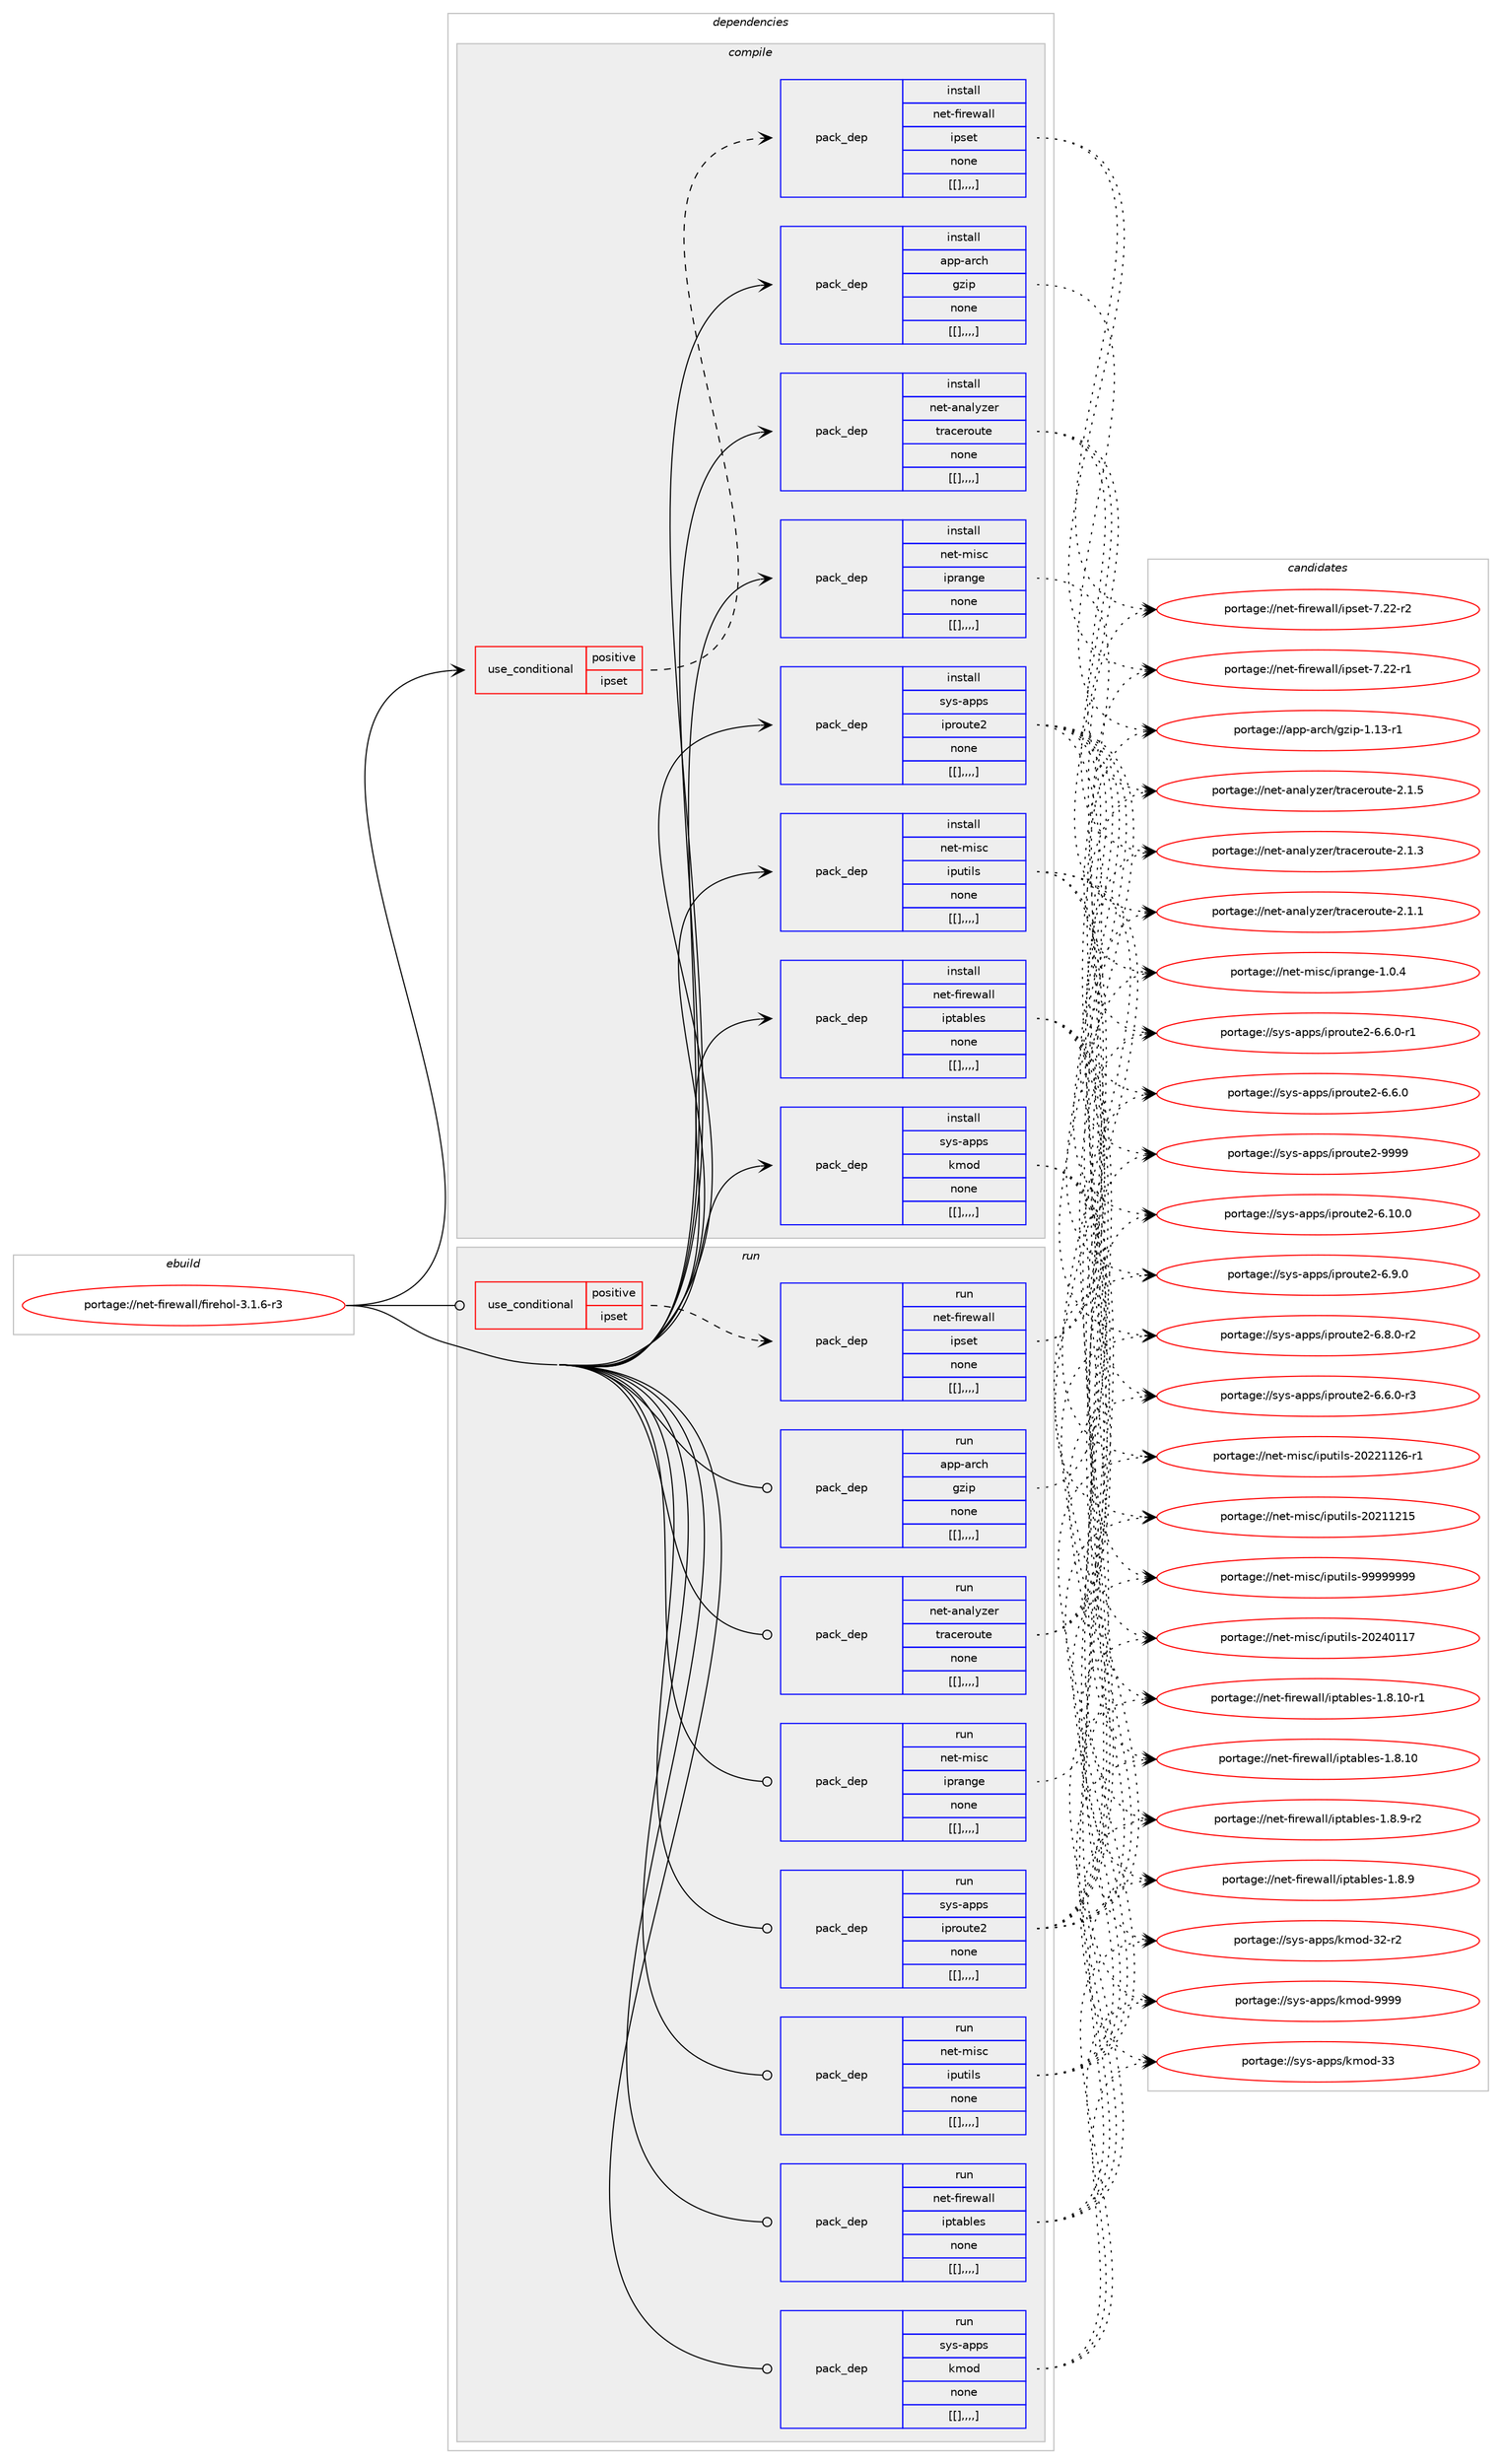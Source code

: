 digraph prolog {

# *************
# Graph options
# *************

newrank=true;
concentrate=true;
compound=true;
graph [rankdir=LR,fontname=Helvetica,fontsize=10,ranksep=1.5];#, ranksep=2.5, nodesep=0.2];
edge  [arrowhead=vee];
node  [fontname=Helvetica,fontsize=10];

# **********
# The ebuild
# **********

subgraph cluster_leftcol {
color=gray;
label=<<i>ebuild</i>>;
id [label="portage://net-firewall/firehol-3.1.6-r3", color=red, width=4, href="../net-firewall/firehol-3.1.6-r3.svg"];
}

# ****************
# The dependencies
# ****************

subgraph cluster_midcol {
color=gray;
label=<<i>dependencies</i>>;
subgraph cluster_compile {
fillcolor="#eeeeee";
style=filled;
label=<<i>compile</i>>;
subgraph cond94802 {
dependency365705 [label=<<TABLE BORDER="0" CELLBORDER="1" CELLSPACING="0" CELLPADDING="4"><TR><TD ROWSPAN="3" CELLPADDING="10">use_conditional</TD></TR><TR><TD>positive</TD></TR><TR><TD>ipset</TD></TR></TABLE>>, shape=none, color=red];
subgraph pack268150 {
dependency365706 [label=<<TABLE BORDER="0" CELLBORDER="1" CELLSPACING="0" CELLPADDING="4" WIDTH="220"><TR><TD ROWSPAN="6" CELLPADDING="30">pack_dep</TD></TR><TR><TD WIDTH="110">install</TD></TR><TR><TD>net-firewall</TD></TR><TR><TD>ipset</TD></TR><TR><TD>none</TD></TR><TR><TD>[[],,,,]</TD></TR></TABLE>>, shape=none, color=blue];
}
dependency365705:e -> dependency365706:w [weight=20,style="dashed",arrowhead="vee"];
}
id:e -> dependency365705:w [weight=20,style="solid",arrowhead="vee"];
subgraph pack268151 {
dependency365707 [label=<<TABLE BORDER="0" CELLBORDER="1" CELLSPACING="0" CELLPADDING="4" WIDTH="220"><TR><TD ROWSPAN="6" CELLPADDING="30">pack_dep</TD></TR><TR><TD WIDTH="110">install</TD></TR><TR><TD>app-arch</TD></TR><TR><TD>gzip</TD></TR><TR><TD>none</TD></TR><TR><TD>[[],,,,]</TD></TR></TABLE>>, shape=none, color=blue];
}
id:e -> dependency365707:w [weight=20,style="solid",arrowhead="vee"];
subgraph pack268152 {
dependency365708 [label=<<TABLE BORDER="0" CELLBORDER="1" CELLSPACING="0" CELLPADDING="4" WIDTH="220"><TR><TD ROWSPAN="6" CELLPADDING="30">pack_dep</TD></TR><TR><TD WIDTH="110">install</TD></TR><TR><TD>net-analyzer</TD></TR><TR><TD>traceroute</TD></TR><TR><TD>none</TD></TR><TR><TD>[[],,,,]</TD></TR></TABLE>>, shape=none, color=blue];
}
id:e -> dependency365708:w [weight=20,style="solid",arrowhead="vee"];
subgraph pack268153 {
dependency365709 [label=<<TABLE BORDER="0" CELLBORDER="1" CELLSPACING="0" CELLPADDING="4" WIDTH="220"><TR><TD ROWSPAN="6" CELLPADDING="30">pack_dep</TD></TR><TR><TD WIDTH="110">install</TD></TR><TR><TD>net-firewall</TD></TR><TR><TD>iptables</TD></TR><TR><TD>none</TD></TR><TR><TD>[[],,,,]</TD></TR></TABLE>>, shape=none, color=blue];
}
id:e -> dependency365709:w [weight=20,style="solid",arrowhead="vee"];
subgraph pack268154 {
dependency365710 [label=<<TABLE BORDER="0" CELLBORDER="1" CELLSPACING="0" CELLPADDING="4" WIDTH="220"><TR><TD ROWSPAN="6" CELLPADDING="30">pack_dep</TD></TR><TR><TD WIDTH="110">install</TD></TR><TR><TD>net-misc</TD></TR><TR><TD>iprange</TD></TR><TR><TD>none</TD></TR><TR><TD>[[],,,,]</TD></TR></TABLE>>, shape=none, color=blue];
}
id:e -> dependency365710:w [weight=20,style="solid",arrowhead="vee"];
subgraph pack268155 {
dependency365711 [label=<<TABLE BORDER="0" CELLBORDER="1" CELLSPACING="0" CELLPADDING="4" WIDTH="220"><TR><TD ROWSPAN="6" CELLPADDING="30">pack_dep</TD></TR><TR><TD WIDTH="110">install</TD></TR><TR><TD>net-misc</TD></TR><TR><TD>iputils</TD></TR><TR><TD>none</TD></TR><TR><TD>[[],,,,]</TD></TR></TABLE>>, shape=none, color=blue];
}
id:e -> dependency365711:w [weight=20,style="solid",arrowhead="vee"];
subgraph pack268156 {
dependency365712 [label=<<TABLE BORDER="0" CELLBORDER="1" CELLSPACING="0" CELLPADDING="4" WIDTH="220"><TR><TD ROWSPAN="6" CELLPADDING="30">pack_dep</TD></TR><TR><TD WIDTH="110">install</TD></TR><TR><TD>sys-apps</TD></TR><TR><TD>iproute2</TD></TR><TR><TD>none</TD></TR><TR><TD>[[],,,,]</TD></TR></TABLE>>, shape=none, color=blue];
}
id:e -> dependency365712:w [weight=20,style="solid",arrowhead="vee"];
subgraph pack268157 {
dependency365713 [label=<<TABLE BORDER="0" CELLBORDER="1" CELLSPACING="0" CELLPADDING="4" WIDTH="220"><TR><TD ROWSPAN="6" CELLPADDING="30">pack_dep</TD></TR><TR><TD WIDTH="110">install</TD></TR><TR><TD>sys-apps</TD></TR><TR><TD>kmod</TD></TR><TR><TD>none</TD></TR><TR><TD>[[],,,,]</TD></TR></TABLE>>, shape=none, color=blue];
}
id:e -> dependency365713:w [weight=20,style="solid",arrowhead="vee"];
}
subgraph cluster_compileandrun {
fillcolor="#eeeeee";
style=filled;
label=<<i>compile and run</i>>;
}
subgraph cluster_run {
fillcolor="#eeeeee";
style=filled;
label=<<i>run</i>>;
subgraph cond94803 {
dependency365714 [label=<<TABLE BORDER="0" CELLBORDER="1" CELLSPACING="0" CELLPADDING="4"><TR><TD ROWSPAN="3" CELLPADDING="10">use_conditional</TD></TR><TR><TD>positive</TD></TR><TR><TD>ipset</TD></TR></TABLE>>, shape=none, color=red];
subgraph pack268158 {
dependency365715 [label=<<TABLE BORDER="0" CELLBORDER="1" CELLSPACING="0" CELLPADDING="4" WIDTH="220"><TR><TD ROWSPAN="6" CELLPADDING="30">pack_dep</TD></TR><TR><TD WIDTH="110">run</TD></TR><TR><TD>net-firewall</TD></TR><TR><TD>ipset</TD></TR><TR><TD>none</TD></TR><TR><TD>[[],,,,]</TD></TR></TABLE>>, shape=none, color=blue];
}
dependency365714:e -> dependency365715:w [weight=20,style="dashed",arrowhead="vee"];
}
id:e -> dependency365714:w [weight=20,style="solid",arrowhead="odot"];
subgraph pack268159 {
dependency365716 [label=<<TABLE BORDER="0" CELLBORDER="1" CELLSPACING="0" CELLPADDING="4" WIDTH="220"><TR><TD ROWSPAN="6" CELLPADDING="30">pack_dep</TD></TR><TR><TD WIDTH="110">run</TD></TR><TR><TD>app-arch</TD></TR><TR><TD>gzip</TD></TR><TR><TD>none</TD></TR><TR><TD>[[],,,,]</TD></TR></TABLE>>, shape=none, color=blue];
}
id:e -> dependency365716:w [weight=20,style="solid",arrowhead="odot"];
subgraph pack268160 {
dependency365717 [label=<<TABLE BORDER="0" CELLBORDER="1" CELLSPACING="0" CELLPADDING="4" WIDTH="220"><TR><TD ROWSPAN="6" CELLPADDING="30">pack_dep</TD></TR><TR><TD WIDTH="110">run</TD></TR><TR><TD>net-analyzer</TD></TR><TR><TD>traceroute</TD></TR><TR><TD>none</TD></TR><TR><TD>[[],,,,]</TD></TR></TABLE>>, shape=none, color=blue];
}
id:e -> dependency365717:w [weight=20,style="solid",arrowhead="odot"];
subgraph pack268161 {
dependency365718 [label=<<TABLE BORDER="0" CELLBORDER="1" CELLSPACING="0" CELLPADDING="4" WIDTH="220"><TR><TD ROWSPAN="6" CELLPADDING="30">pack_dep</TD></TR><TR><TD WIDTH="110">run</TD></TR><TR><TD>net-firewall</TD></TR><TR><TD>iptables</TD></TR><TR><TD>none</TD></TR><TR><TD>[[],,,,]</TD></TR></TABLE>>, shape=none, color=blue];
}
id:e -> dependency365718:w [weight=20,style="solid",arrowhead="odot"];
subgraph pack268162 {
dependency365719 [label=<<TABLE BORDER="0" CELLBORDER="1" CELLSPACING="0" CELLPADDING="4" WIDTH="220"><TR><TD ROWSPAN="6" CELLPADDING="30">pack_dep</TD></TR><TR><TD WIDTH="110">run</TD></TR><TR><TD>net-misc</TD></TR><TR><TD>iprange</TD></TR><TR><TD>none</TD></TR><TR><TD>[[],,,,]</TD></TR></TABLE>>, shape=none, color=blue];
}
id:e -> dependency365719:w [weight=20,style="solid",arrowhead="odot"];
subgraph pack268163 {
dependency365720 [label=<<TABLE BORDER="0" CELLBORDER="1" CELLSPACING="0" CELLPADDING="4" WIDTH="220"><TR><TD ROWSPAN="6" CELLPADDING="30">pack_dep</TD></TR><TR><TD WIDTH="110">run</TD></TR><TR><TD>net-misc</TD></TR><TR><TD>iputils</TD></TR><TR><TD>none</TD></TR><TR><TD>[[],,,,]</TD></TR></TABLE>>, shape=none, color=blue];
}
id:e -> dependency365720:w [weight=20,style="solid",arrowhead="odot"];
subgraph pack268164 {
dependency365721 [label=<<TABLE BORDER="0" CELLBORDER="1" CELLSPACING="0" CELLPADDING="4" WIDTH="220"><TR><TD ROWSPAN="6" CELLPADDING="30">pack_dep</TD></TR><TR><TD WIDTH="110">run</TD></TR><TR><TD>sys-apps</TD></TR><TR><TD>iproute2</TD></TR><TR><TD>none</TD></TR><TR><TD>[[],,,,]</TD></TR></TABLE>>, shape=none, color=blue];
}
id:e -> dependency365721:w [weight=20,style="solid",arrowhead="odot"];
subgraph pack268165 {
dependency365722 [label=<<TABLE BORDER="0" CELLBORDER="1" CELLSPACING="0" CELLPADDING="4" WIDTH="220"><TR><TD ROWSPAN="6" CELLPADDING="30">pack_dep</TD></TR><TR><TD WIDTH="110">run</TD></TR><TR><TD>sys-apps</TD></TR><TR><TD>kmod</TD></TR><TR><TD>none</TD></TR><TR><TD>[[],,,,]</TD></TR></TABLE>>, shape=none, color=blue];
}
id:e -> dependency365722:w [weight=20,style="solid",arrowhead="odot"];
}
}

# **************
# The candidates
# **************

subgraph cluster_choices {
rank=same;
color=gray;
label=<<i>candidates</i>>;

subgraph choice268150 {
color=black;
nodesep=1;
choice11010111645102105114101119971081084710511211510111645554650504511450 [label="portage://net-firewall/ipset-7.22-r2", color=red, width=4,href="../net-firewall/ipset-7.22-r2.svg"];
choice11010111645102105114101119971081084710511211510111645554650504511449 [label="portage://net-firewall/ipset-7.22-r1", color=red, width=4,href="../net-firewall/ipset-7.22-r1.svg"];
dependency365706:e -> choice11010111645102105114101119971081084710511211510111645554650504511450:w [style=dotted,weight="100"];
dependency365706:e -> choice11010111645102105114101119971081084710511211510111645554650504511449:w [style=dotted,weight="100"];
}
subgraph choice268151 {
color=black;
nodesep=1;
choice971121124597114991044710312210511245494649514511449 [label="portage://app-arch/gzip-1.13-r1", color=red, width=4,href="../app-arch/gzip-1.13-r1.svg"];
dependency365707:e -> choice971121124597114991044710312210511245494649514511449:w [style=dotted,weight="100"];
}
subgraph choice268152 {
color=black;
nodesep=1;
choice110101116459711097108121122101114471161149799101114111117116101455046494653 [label="portage://net-analyzer/traceroute-2.1.5", color=red, width=4,href="../net-analyzer/traceroute-2.1.5.svg"];
choice110101116459711097108121122101114471161149799101114111117116101455046494651 [label="portage://net-analyzer/traceroute-2.1.3", color=red, width=4,href="../net-analyzer/traceroute-2.1.3.svg"];
choice110101116459711097108121122101114471161149799101114111117116101455046494649 [label="portage://net-analyzer/traceroute-2.1.1", color=red, width=4,href="../net-analyzer/traceroute-2.1.1.svg"];
dependency365708:e -> choice110101116459711097108121122101114471161149799101114111117116101455046494653:w [style=dotted,weight="100"];
dependency365708:e -> choice110101116459711097108121122101114471161149799101114111117116101455046494651:w [style=dotted,weight="100"];
dependency365708:e -> choice110101116459711097108121122101114471161149799101114111117116101455046494649:w [style=dotted,weight="100"];
}
subgraph choice268153 {
color=black;
nodesep=1;
choice1101011164510210511410111997108108471051121169798108101115454946564649484511449 [label="portage://net-firewall/iptables-1.8.10-r1", color=red, width=4,href="../net-firewall/iptables-1.8.10-r1.svg"];
choice110101116451021051141011199710810847105112116979810810111545494656464948 [label="portage://net-firewall/iptables-1.8.10", color=red, width=4,href="../net-firewall/iptables-1.8.10.svg"];
choice11010111645102105114101119971081084710511211697981081011154549465646574511450 [label="portage://net-firewall/iptables-1.8.9-r2", color=red, width=4,href="../net-firewall/iptables-1.8.9-r2.svg"];
choice1101011164510210511410111997108108471051121169798108101115454946564657 [label="portage://net-firewall/iptables-1.8.9", color=red, width=4,href="../net-firewall/iptables-1.8.9.svg"];
dependency365709:e -> choice1101011164510210511410111997108108471051121169798108101115454946564649484511449:w [style=dotted,weight="100"];
dependency365709:e -> choice110101116451021051141011199710810847105112116979810810111545494656464948:w [style=dotted,weight="100"];
dependency365709:e -> choice11010111645102105114101119971081084710511211697981081011154549465646574511450:w [style=dotted,weight="100"];
dependency365709:e -> choice1101011164510210511410111997108108471051121169798108101115454946564657:w [style=dotted,weight="100"];
}
subgraph choice268154 {
color=black;
nodesep=1;
choice11010111645109105115994710511211497110103101454946484652 [label="portage://net-misc/iprange-1.0.4", color=red, width=4,href="../net-misc/iprange-1.0.4.svg"];
dependency365710:e -> choice11010111645109105115994710511211497110103101454946484652:w [style=dotted,weight="100"];
}
subgraph choice268155 {
color=black;
nodesep=1;
choice110101116451091051159947105112117116105108115455757575757575757 [label="portage://net-misc/iputils-99999999", color=red, width=4,href="../net-misc/iputils-99999999.svg"];
choice110101116451091051159947105112117116105108115455048505248494955 [label="portage://net-misc/iputils-20240117", color=red, width=4,href="../net-misc/iputils-20240117.svg"];
choice1101011164510910511599471051121171161051081154550485050494950544511449 [label="portage://net-misc/iputils-20221126-r1", color=red, width=4,href="../net-misc/iputils-20221126-r1.svg"];
choice110101116451091051159947105112117116105108115455048504949504953 [label="portage://net-misc/iputils-20211215", color=red, width=4,href="../net-misc/iputils-20211215.svg"];
dependency365711:e -> choice110101116451091051159947105112117116105108115455757575757575757:w [style=dotted,weight="100"];
dependency365711:e -> choice110101116451091051159947105112117116105108115455048505248494955:w [style=dotted,weight="100"];
dependency365711:e -> choice1101011164510910511599471051121171161051081154550485050494950544511449:w [style=dotted,weight="100"];
dependency365711:e -> choice110101116451091051159947105112117116105108115455048504949504953:w [style=dotted,weight="100"];
}
subgraph choice268156 {
color=black;
nodesep=1;
choice115121115459711211211547105112114111117116101504557575757 [label="portage://sys-apps/iproute2-9999", color=red, width=4,href="../sys-apps/iproute2-9999.svg"];
choice1151211154597112112115471051121141111171161015045544649484648 [label="portage://sys-apps/iproute2-6.10.0", color=red, width=4,href="../sys-apps/iproute2-6.10.0.svg"];
choice11512111545971121121154710511211411111711610150455446574648 [label="portage://sys-apps/iproute2-6.9.0", color=red, width=4,href="../sys-apps/iproute2-6.9.0.svg"];
choice115121115459711211211547105112114111117116101504554465646484511450 [label="portage://sys-apps/iproute2-6.8.0-r2", color=red, width=4,href="../sys-apps/iproute2-6.8.0-r2.svg"];
choice115121115459711211211547105112114111117116101504554465446484511451 [label="portage://sys-apps/iproute2-6.6.0-r3", color=red, width=4,href="../sys-apps/iproute2-6.6.0-r3.svg"];
choice115121115459711211211547105112114111117116101504554465446484511449 [label="portage://sys-apps/iproute2-6.6.0-r1", color=red, width=4,href="../sys-apps/iproute2-6.6.0-r1.svg"];
choice11512111545971121121154710511211411111711610150455446544648 [label="portage://sys-apps/iproute2-6.6.0", color=red, width=4,href="../sys-apps/iproute2-6.6.0.svg"];
dependency365712:e -> choice115121115459711211211547105112114111117116101504557575757:w [style=dotted,weight="100"];
dependency365712:e -> choice1151211154597112112115471051121141111171161015045544649484648:w [style=dotted,weight="100"];
dependency365712:e -> choice11512111545971121121154710511211411111711610150455446574648:w [style=dotted,weight="100"];
dependency365712:e -> choice115121115459711211211547105112114111117116101504554465646484511450:w [style=dotted,weight="100"];
dependency365712:e -> choice115121115459711211211547105112114111117116101504554465446484511451:w [style=dotted,weight="100"];
dependency365712:e -> choice115121115459711211211547105112114111117116101504554465446484511449:w [style=dotted,weight="100"];
dependency365712:e -> choice11512111545971121121154710511211411111711610150455446544648:w [style=dotted,weight="100"];
}
subgraph choice268157 {
color=black;
nodesep=1;
choice1151211154597112112115471071091111004557575757 [label="portage://sys-apps/kmod-9999", color=red, width=4,href="../sys-apps/kmod-9999.svg"];
choice115121115459711211211547107109111100455151 [label="portage://sys-apps/kmod-33", color=red, width=4,href="../sys-apps/kmod-33.svg"];
choice1151211154597112112115471071091111004551504511450 [label="portage://sys-apps/kmod-32-r2", color=red, width=4,href="../sys-apps/kmod-32-r2.svg"];
dependency365713:e -> choice1151211154597112112115471071091111004557575757:w [style=dotted,weight="100"];
dependency365713:e -> choice115121115459711211211547107109111100455151:w [style=dotted,weight="100"];
dependency365713:e -> choice1151211154597112112115471071091111004551504511450:w [style=dotted,weight="100"];
}
subgraph choice268158 {
color=black;
nodesep=1;
choice11010111645102105114101119971081084710511211510111645554650504511450 [label="portage://net-firewall/ipset-7.22-r2", color=red, width=4,href="../net-firewall/ipset-7.22-r2.svg"];
choice11010111645102105114101119971081084710511211510111645554650504511449 [label="portage://net-firewall/ipset-7.22-r1", color=red, width=4,href="../net-firewall/ipset-7.22-r1.svg"];
dependency365715:e -> choice11010111645102105114101119971081084710511211510111645554650504511450:w [style=dotted,weight="100"];
dependency365715:e -> choice11010111645102105114101119971081084710511211510111645554650504511449:w [style=dotted,weight="100"];
}
subgraph choice268159 {
color=black;
nodesep=1;
choice971121124597114991044710312210511245494649514511449 [label="portage://app-arch/gzip-1.13-r1", color=red, width=4,href="../app-arch/gzip-1.13-r1.svg"];
dependency365716:e -> choice971121124597114991044710312210511245494649514511449:w [style=dotted,weight="100"];
}
subgraph choice268160 {
color=black;
nodesep=1;
choice110101116459711097108121122101114471161149799101114111117116101455046494653 [label="portage://net-analyzer/traceroute-2.1.5", color=red, width=4,href="../net-analyzer/traceroute-2.1.5.svg"];
choice110101116459711097108121122101114471161149799101114111117116101455046494651 [label="portage://net-analyzer/traceroute-2.1.3", color=red, width=4,href="../net-analyzer/traceroute-2.1.3.svg"];
choice110101116459711097108121122101114471161149799101114111117116101455046494649 [label="portage://net-analyzer/traceroute-2.1.1", color=red, width=4,href="../net-analyzer/traceroute-2.1.1.svg"];
dependency365717:e -> choice110101116459711097108121122101114471161149799101114111117116101455046494653:w [style=dotted,weight="100"];
dependency365717:e -> choice110101116459711097108121122101114471161149799101114111117116101455046494651:w [style=dotted,weight="100"];
dependency365717:e -> choice110101116459711097108121122101114471161149799101114111117116101455046494649:w [style=dotted,weight="100"];
}
subgraph choice268161 {
color=black;
nodesep=1;
choice1101011164510210511410111997108108471051121169798108101115454946564649484511449 [label="portage://net-firewall/iptables-1.8.10-r1", color=red, width=4,href="../net-firewall/iptables-1.8.10-r1.svg"];
choice110101116451021051141011199710810847105112116979810810111545494656464948 [label="portage://net-firewall/iptables-1.8.10", color=red, width=4,href="../net-firewall/iptables-1.8.10.svg"];
choice11010111645102105114101119971081084710511211697981081011154549465646574511450 [label="portage://net-firewall/iptables-1.8.9-r2", color=red, width=4,href="../net-firewall/iptables-1.8.9-r2.svg"];
choice1101011164510210511410111997108108471051121169798108101115454946564657 [label="portage://net-firewall/iptables-1.8.9", color=red, width=4,href="../net-firewall/iptables-1.8.9.svg"];
dependency365718:e -> choice1101011164510210511410111997108108471051121169798108101115454946564649484511449:w [style=dotted,weight="100"];
dependency365718:e -> choice110101116451021051141011199710810847105112116979810810111545494656464948:w [style=dotted,weight="100"];
dependency365718:e -> choice11010111645102105114101119971081084710511211697981081011154549465646574511450:w [style=dotted,weight="100"];
dependency365718:e -> choice1101011164510210511410111997108108471051121169798108101115454946564657:w [style=dotted,weight="100"];
}
subgraph choice268162 {
color=black;
nodesep=1;
choice11010111645109105115994710511211497110103101454946484652 [label="portage://net-misc/iprange-1.0.4", color=red, width=4,href="../net-misc/iprange-1.0.4.svg"];
dependency365719:e -> choice11010111645109105115994710511211497110103101454946484652:w [style=dotted,weight="100"];
}
subgraph choice268163 {
color=black;
nodesep=1;
choice110101116451091051159947105112117116105108115455757575757575757 [label="portage://net-misc/iputils-99999999", color=red, width=4,href="../net-misc/iputils-99999999.svg"];
choice110101116451091051159947105112117116105108115455048505248494955 [label="portage://net-misc/iputils-20240117", color=red, width=4,href="../net-misc/iputils-20240117.svg"];
choice1101011164510910511599471051121171161051081154550485050494950544511449 [label="portage://net-misc/iputils-20221126-r1", color=red, width=4,href="../net-misc/iputils-20221126-r1.svg"];
choice110101116451091051159947105112117116105108115455048504949504953 [label="portage://net-misc/iputils-20211215", color=red, width=4,href="../net-misc/iputils-20211215.svg"];
dependency365720:e -> choice110101116451091051159947105112117116105108115455757575757575757:w [style=dotted,weight="100"];
dependency365720:e -> choice110101116451091051159947105112117116105108115455048505248494955:w [style=dotted,weight="100"];
dependency365720:e -> choice1101011164510910511599471051121171161051081154550485050494950544511449:w [style=dotted,weight="100"];
dependency365720:e -> choice110101116451091051159947105112117116105108115455048504949504953:w [style=dotted,weight="100"];
}
subgraph choice268164 {
color=black;
nodesep=1;
choice115121115459711211211547105112114111117116101504557575757 [label="portage://sys-apps/iproute2-9999", color=red, width=4,href="../sys-apps/iproute2-9999.svg"];
choice1151211154597112112115471051121141111171161015045544649484648 [label="portage://sys-apps/iproute2-6.10.0", color=red, width=4,href="../sys-apps/iproute2-6.10.0.svg"];
choice11512111545971121121154710511211411111711610150455446574648 [label="portage://sys-apps/iproute2-6.9.0", color=red, width=4,href="../sys-apps/iproute2-6.9.0.svg"];
choice115121115459711211211547105112114111117116101504554465646484511450 [label="portage://sys-apps/iproute2-6.8.0-r2", color=red, width=4,href="../sys-apps/iproute2-6.8.0-r2.svg"];
choice115121115459711211211547105112114111117116101504554465446484511451 [label="portage://sys-apps/iproute2-6.6.0-r3", color=red, width=4,href="../sys-apps/iproute2-6.6.0-r3.svg"];
choice115121115459711211211547105112114111117116101504554465446484511449 [label="portage://sys-apps/iproute2-6.6.0-r1", color=red, width=4,href="../sys-apps/iproute2-6.6.0-r1.svg"];
choice11512111545971121121154710511211411111711610150455446544648 [label="portage://sys-apps/iproute2-6.6.0", color=red, width=4,href="../sys-apps/iproute2-6.6.0.svg"];
dependency365721:e -> choice115121115459711211211547105112114111117116101504557575757:w [style=dotted,weight="100"];
dependency365721:e -> choice1151211154597112112115471051121141111171161015045544649484648:w [style=dotted,weight="100"];
dependency365721:e -> choice11512111545971121121154710511211411111711610150455446574648:w [style=dotted,weight="100"];
dependency365721:e -> choice115121115459711211211547105112114111117116101504554465646484511450:w [style=dotted,weight="100"];
dependency365721:e -> choice115121115459711211211547105112114111117116101504554465446484511451:w [style=dotted,weight="100"];
dependency365721:e -> choice115121115459711211211547105112114111117116101504554465446484511449:w [style=dotted,weight="100"];
dependency365721:e -> choice11512111545971121121154710511211411111711610150455446544648:w [style=dotted,weight="100"];
}
subgraph choice268165 {
color=black;
nodesep=1;
choice1151211154597112112115471071091111004557575757 [label="portage://sys-apps/kmod-9999", color=red, width=4,href="../sys-apps/kmod-9999.svg"];
choice115121115459711211211547107109111100455151 [label="portage://sys-apps/kmod-33", color=red, width=4,href="../sys-apps/kmod-33.svg"];
choice1151211154597112112115471071091111004551504511450 [label="portage://sys-apps/kmod-32-r2", color=red, width=4,href="../sys-apps/kmod-32-r2.svg"];
dependency365722:e -> choice1151211154597112112115471071091111004557575757:w [style=dotted,weight="100"];
dependency365722:e -> choice115121115459711211211547107109111100455151:w [style=dotted,weight="100"];
dependency365722:e -> choice1151211154597112112115471071091111004551504511450:w [style=dotted,weight="100"];
}
}

}
